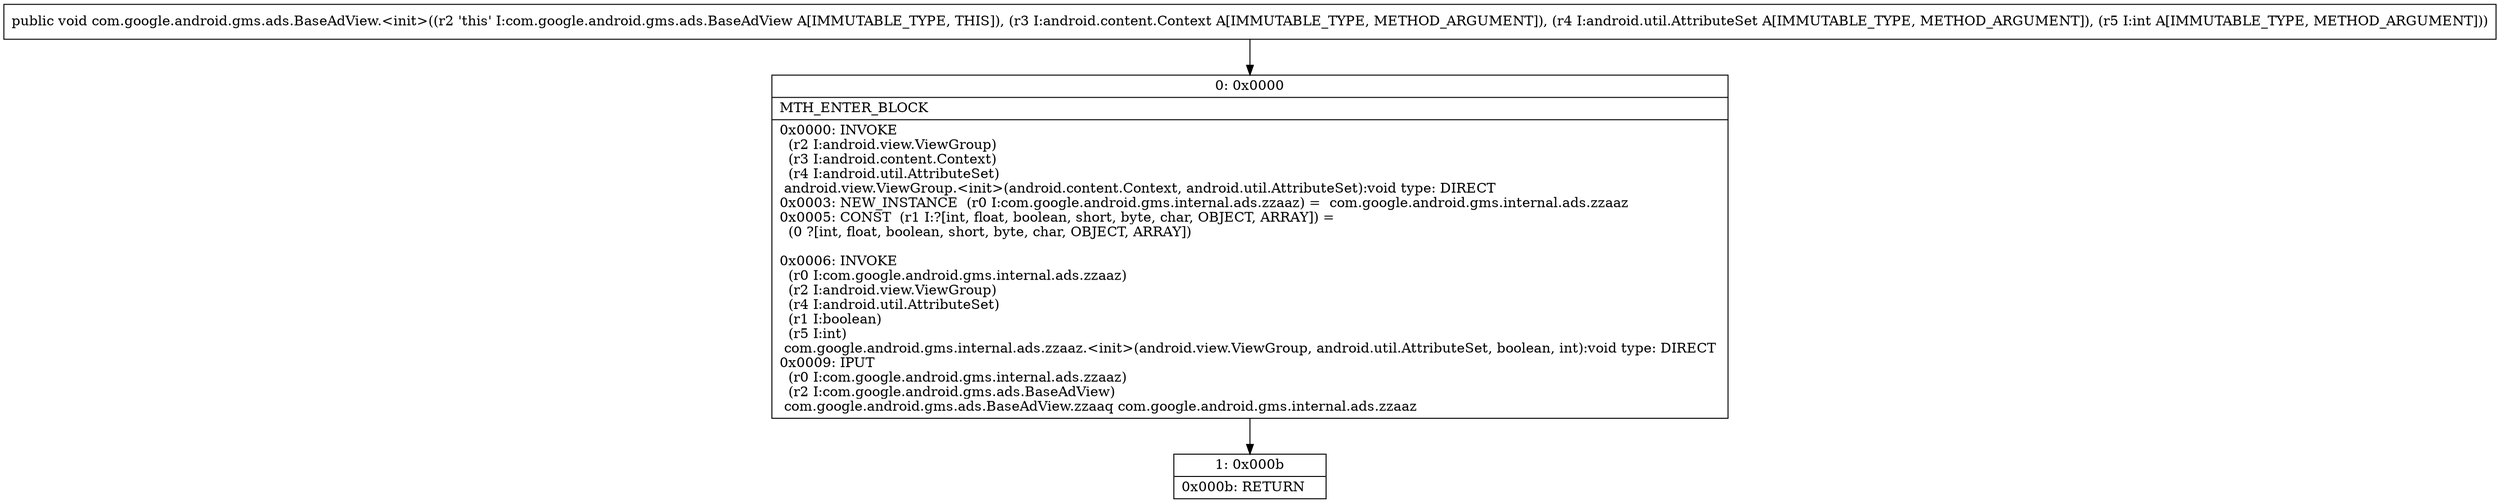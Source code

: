 digraph "CFG forcom.google.android.gms.ads.BaseAdView.\<init\>(Landroid\/content\/Context;Landroid\/util\/AttributeSet;I)V" {
Node_0 [shape=record,label="{0\:\ 0x0000|MTH_ENTER_BLOCK\l|0x0000: INVOKE  \l  (r2 I:android.view.ViewGroup)\l  (r3 I:android.content.Context)\l  (r4 I:android.util.AttributeSet)\l android.view.ViewGroup.\<init\>(android.content.Context, android.util.AttributeSet):void type: DIRECT \l0x0003: NEW_INSTANCE  (r0 I:com.google.android.gms.internal.ads.zzaaz) =  com.google.android.gms.internal.ads.zzaaz \l0x0005: CONST  (r1 I:?[int, float, boolean, short, byte, char, OBJECT, ARRAY]) = \l  (0 ?[int, float, boolean, short, byte, char, OBJECT, ARRAY])\l \l0x0006: INVOKE  \l  (r0 I:com.google.android.gms.internal.ads.zzaaz)\l  (r2 I:android.view.ViewGroup)\l  (r4 I:android.util.AttributeSet)\l  (r1 I:boolean)\l  (r5 I:int)\l com.google.android.gms.internal.ads.zzaaz.\<init\>(android.view.ViewGroup, android.util.AttributeSet, boolean, int):void type: DIRECT \l0x0009: IPUT  \l  (r0 I:com.google.android.gms.internal.ads.zzaaz)\l  (r2 I:com.google.android.gms.ads.BaseAdView)\l com.google.android.gms.ads.BaseAdView.zzaaq com.google.android.gms.internal.ads.zzaaz \l}"];
Node_1 [shape=record,label="{1\:\ 0x000b|0x000b: RETURN   \l}"];
MethodNode[shape=record,label="{public void com.google.android.gms.ads.BaseAdView.\<init\>((r2 'this' I:com.google.android.gms.ads.BaseAdView A[IMMUTABLE_TYPE, THIS]), (r3 I:android.content.Context A[IMMUTABLE_TYPE, METHOD_ARGUMENT]), (r4 I:android.util.AttributeSet A[IMMUTABLE_TYPE, METHOD_ARGUMENT]), (r5 I:int A[IMMUTABLE_TYPE, METHOD_ARGUMENT])) }"];
MethodNode -> Node_0;
Node_0 -> Node_1;
}

